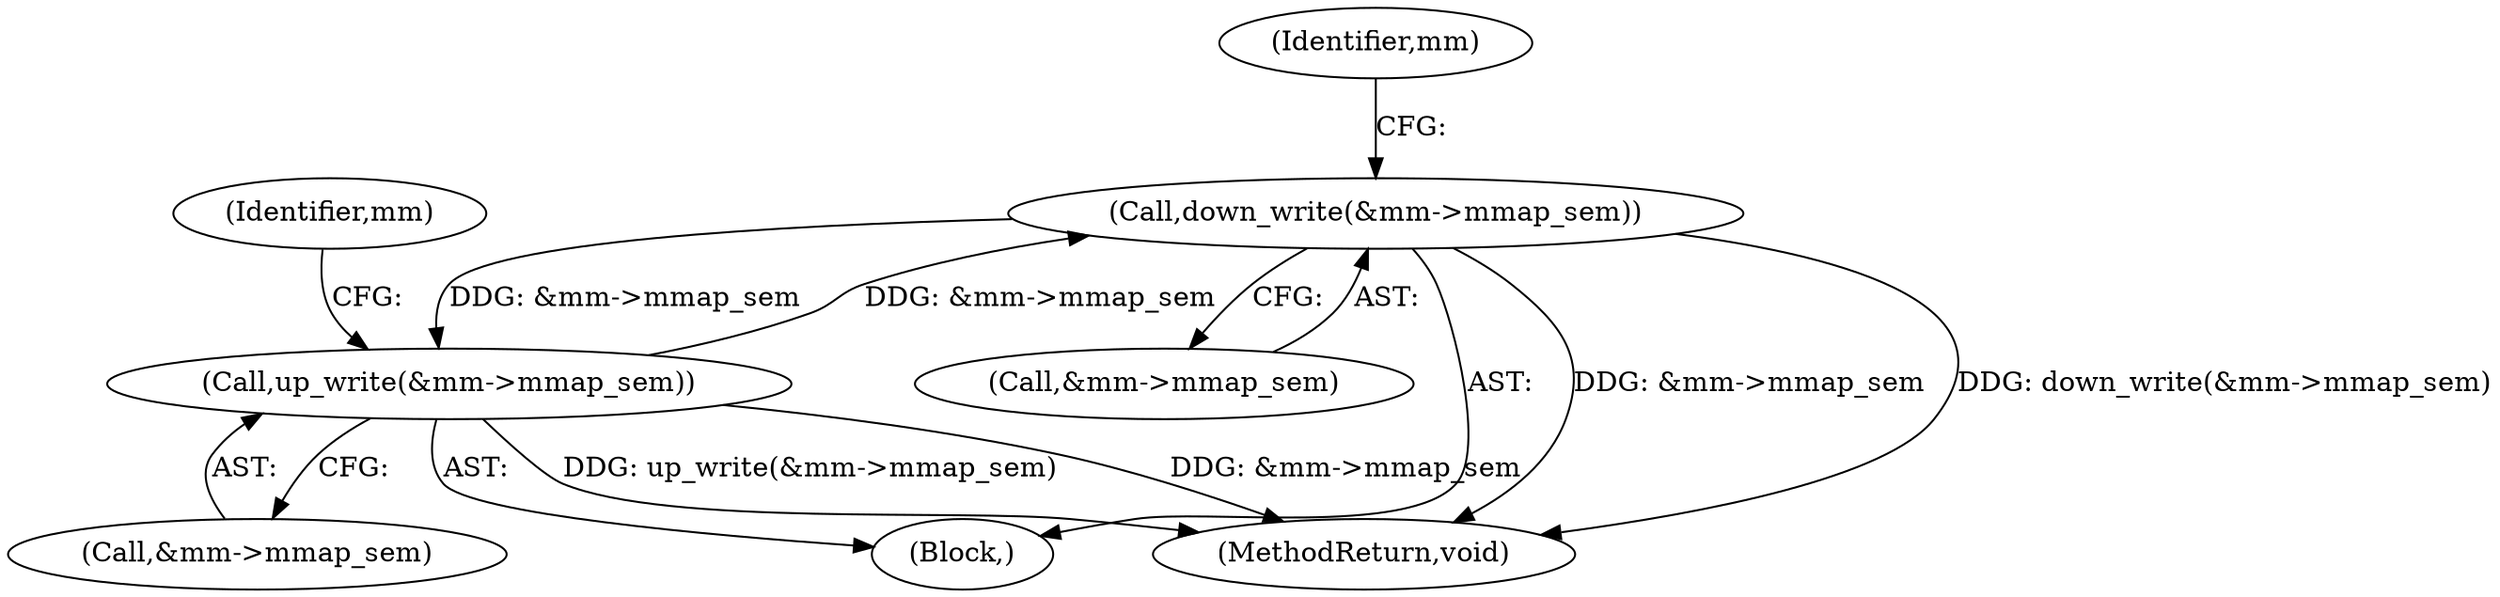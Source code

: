 digraph "0_linux_04f5866e41fb70690e28397487d8bd8eea7d712a@API" {
"1000167" [label="(Call,down_write(&mm->mmap_sem))"];
"1000227" [label="(Call,up_write(&mm->mmap_sem))"];
"1000167" [label="(Call,down_write(&mm->mmap_sem))"];
"1000167" [label="(Call,down_write(&mm->mmap_sem))"];
"1000168" [label="(Call,&mm->mmap_sem)"];
"1000234" [label="(MethodReturn,void)"];
"1000233" [label="(Identifier,mm)"];
"1000227" [label="(Call,up_write(&mm->mmap_sem))"];
"1000175" [label="(Identifier,mm)"];
"1000228" [label="(Call,&mm->mmap_sem)"];
"1000114" [label="(Block,)"];
"1000167" -> "1000114"  [label="AST: "];
"1000167" -> "1000168"  [label="CFG: "];
"1000168" -> "1000167"  [label="AST: "];
"1000175" -> "1000167"  [label="CFG: "];
"1000167" -> "1000234"  [label="DDG: &mm->mmap_sem"];
"1000167" -> "1000234"  [label="DDG: down_write(&mm->mmap_sem)"];
"1000227" -> "1000167"  [label="DDG: &mm->mmap_sem"];
"1000167" -> "1000227"  [label="DDG: &mm->mmap_sem"];
"1000227" -> "1000114"  [label="AST: "];
"1000227" -> "1000228"  [label="CFG: "];
"1000228" -> "1000227"  [label="AST: "];
"1000233" -> "1000227"  [label="CFG: "];
"1000227" -> "1000234"  [label="DDG: up_write(&mm->mmap_sem)"];
"1000227" -> "1000234"  [label="DDG: &mm->mmap_sem"];
}
